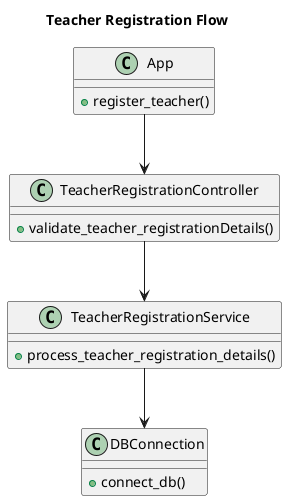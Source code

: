 @startuml ""
title Teacher Registration Flow

class App {
    +register_teacher()
}

class TeacherRegistrationController {
    +validate_teacher_registrationDetails()
}

class TeacherRegistrationService {
    +process_teacher_registration_details()
}

class DBConnection {
    +connect_db()
}

App --> TeacherRegistrationController
TeacherRegistrationController --> TeacherRegistrationService 
TeacherRegistrationService --> DBConnection

@enduml
